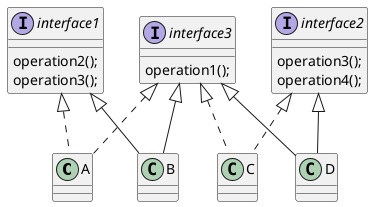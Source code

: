 @startuml
'https://plantuml.com/class-diagram



class A
class B
class C
class D
interface interface1{
    operation2();
    operation3();

}
interface interface2{
    operation3();
    operation4();
}
interface interface3{
    operation1();
}
/'B D 实现接口interface1, A通过接口interface1依赖B, C通过接口interface1依赖D'/

/'<|-- 实现'/
interface1 <|-- B
interface2 <|-- D
interface3 <|-- B
interface3 <|-- D

/'<|.. 依赖（使用）'/
interface1 <|.. A
interface2 <|.. C
interface3 <|.. A
interface3 <|.. C





@enduml
